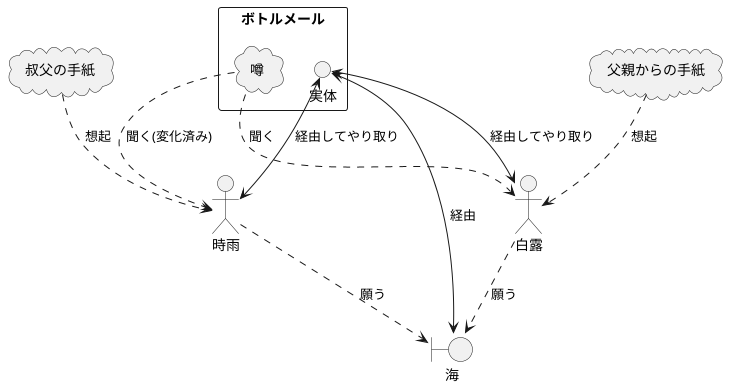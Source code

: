 @startuml 関係図

actor 白露 as st
actor 時雨 as sg
rectangle ボトルメール {
    cloud 噂 as rm
    interface 実体 as mail
}
boundary 海 as sea
cloud 父親からの手紙 as memory1
cloud 叔父の手紙 as memory2

rm ..> st: 聞く
rm ..> sg: 聞く(変化済み)
mail <-> st: 経由してやり取り
mail <-> sg: 経由してやり取り
mail <-> sea: 経由
st ..> sea: 願う
sg ..> sea: 願う
memory1 ..> st: 想起
memory2 ..> sg: 想起

@enduml
